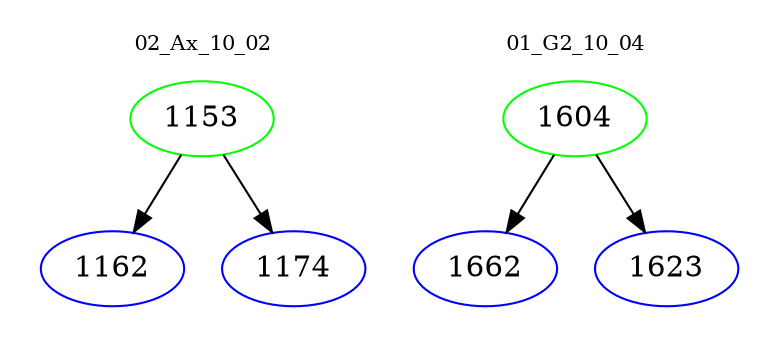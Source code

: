 digraph{
subgraph cluster_0 {
color = white
label = "02_Ax_10_02";
fontsize=10;
T0_1153 [label="1153", color="green"]
T0_1153 -> T0_1162 [color="black"]
T0_1162 [label="1162", color="blue"]
T0_1153 -> T0_1174 [color="black"]
T0_1174 [label="1174", color="blue"]
}
subgraph cluster_1 {
color = white
label = "01_G2_10_04";
fontsize=10;
T1_1604 [label="1604", color="green"]
T1_1604 -> T1_1662 [color="black"]
T1_1662 [label="1662", color="blue"]
T1_1604 -> T1_1623 [color="black"]
T1_1623 [label="1623", color="blue"]
}
}
